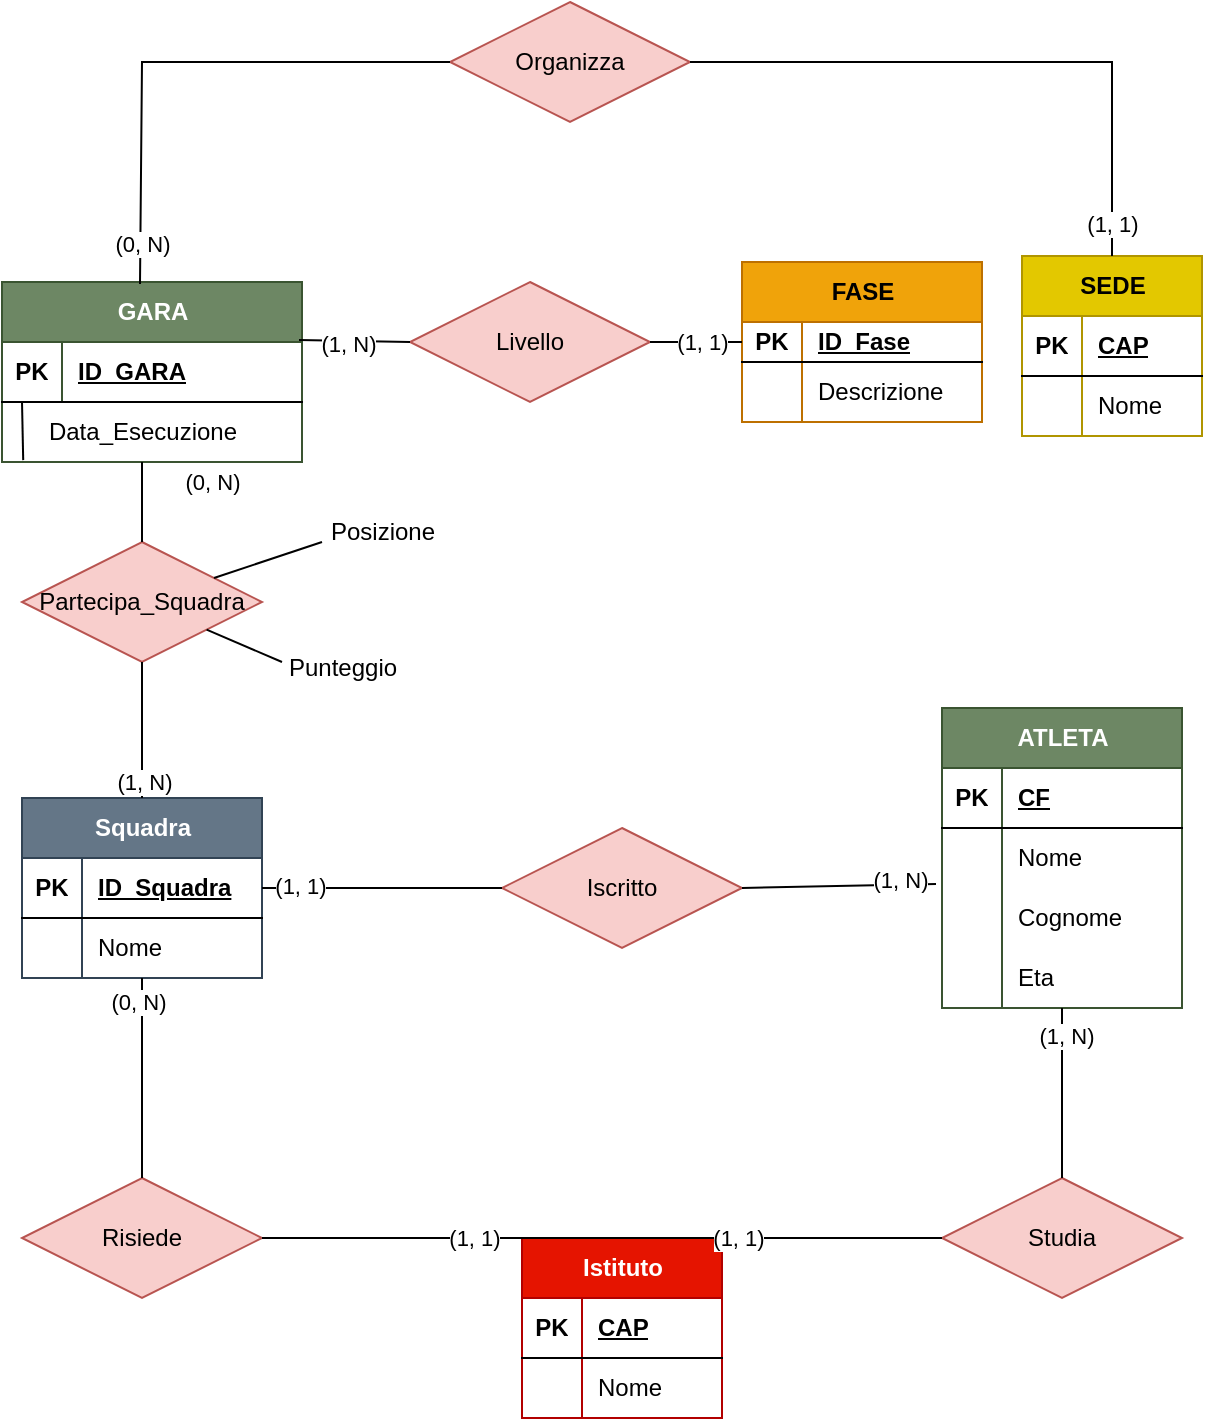 <mxfile version="21.1.5" type="device">
  <diagram name="Pagina-1" id="n_81Kr8v-70QzGCyNakk">
    <mxGraphModel dx="1674" dy="756" grid="1" gridSize="10" guides="1" tooltips="1" connect="1" arrows="1" fold="1" page="1" pageScale="1" pageWidth="827" pageHeight="1169" math="0" shadow="0">
      <root>
        <mxCell id="0" />
        <mxCell id="1" parent="0" />
        <object label="GARA" id="CdxYsJt-IhH9c06M_jOu-1">
          <mxCell style="shape=table;startSize=30;container=1;collapsible=1;childLayout=tableLayout;fixedRows=1;rowLines=0;fontStyle=1;align=center;resizeLast=1;html=1;fillColor=#6d8764;fontColor=#ffffff;strokeColor=#3A5431;" parent="1" vertex="1">
            <mxGeometry x="130" y="330" width="150" height="90" as="geometry">
              <mxRectangle x="150" y="330" width="80" height="30" as="alternateBounds" />
            </mxGeometry>
          </mxCell>
        </object>
        <mxCell id="CdxYsJt-IhH9c06M_jOu-2" value="" style="shape=tableRow;horizontal=0;startSize=0;swimlaneHead=0;swimlaneBody=0;fillColor=none;collapsible=0;dropTarget=0;points=[[0,0.5],[1,0.5]];portConstraint=eastwest;top=0;left=0;right=0;bottom=1;" parent="CdxYsJt-IhH9c06M_jOu-1" vertex="1">
          <mxGeometry y="30" width="150" height="30" as="geometry" />
        </mxCell>
        <mxCell id="CdxYsJt-IhH9c06M_jOu-3" value="PK" style="shape=partialRectangle;connectable=0;fillColor=none;top=0;left=0;bottom=0;right=0;fontStyle=1;overflow=hidden;whiteSpace=wrap;html=1;" parent="CdxYsJt-IhH9c06M_jOu-2" vertex="1">
          <mxGeometry width="30" height="30" as="geometry">
            <mxRectangle width="30" height="30" as="alternateBounds" />
          </mxGeometry>
        </mxCell>
        <mxCell id="CdxYsJt-IhH9c06M_jOu-4" value="ID_GARA" style="shape=partialRectangle;connectable=0;fillColor=none;top=0;left=0;bottom=0;right=0;align=left;spacingLeft=6;fontStyle=5;overflow=hidden;whiteSpace=wrap;html=1;" parent="CdxYsJt-IhH9c06M_jOu-2" vertex="1">
          <mxGeometry x="30" width="120" height="30" as="geometry">
            <mxRectangle width="120" height="30" as="alternateBounds" />
          </mxGeometry>
        </mxCell>
        <mxCell id="CdxYsJt-IhH9c06M_jOu-17" value="FASE" style="shape=table;startSize=30;container=1;collapsible=1;childLayout=tableLayout;fixedRows=1;rowLines=0;fontStyle=1;align=center;resizeLast=1;html=1;fillColor=#f0a30a;strokeColor=#BD7000;fontColor=#000000;" parent="1" vertex="1">
          <mxGeometry x="500" y="320" width="120" height="80" as="geometry">
            <mxRectangle x="370" y="300" width="70" height="30" as="alternateBounds" />
          </mxGeometry>
        </mxCell>
        <mxCell id="CdxYsJt-IhH9c06M_jOu-18" value="" style="shape=tableRow;horizontal=0;startSize=0;swimlaneHead=0;swimlaneBody=0;fillColor=none;collapsible=0;dropTarget=0;points=[[0,0.5],[1,0.5]];portConstraint=eastwest;top=0;left=0;right=0;bottom=1;" parent="CdxYsJt-IhH9c06M_jOu-17" vertex="1">
          <mxGeometry y="30" width="120" height="20" as="geometry" />
        </mxCell>
        <mxCell id="CdxYsJt-IhH9c06M_jOu-19" value="PK" style="shape=partialRectangle;connectable=0;fillColor=none;top=0;left=0;bottom=0;right=0;fontStyle=1;overflow=hidden;whiteSpace=wrap;html=1;" parent="CdxYsJt-IhH9c06M_jOu-18" vertex="1">
          <mxGeometry width="30" height="20" as="geometry">
            <mxRectangle width="30" height="20" as="alternateBounds" />
          </mxGeometry>
        </mxCell>
        <mxCell id="CdxYsJt-IhH9c06M_jOu-20" value="ID_Fase" style="shape=partialRectangle;connectable=0;fillColor=none;top=0;left=0;bottom=0;right=0;align=left;spacingLeft=6;fontStyle=5;overflow=hidden;whiteSpace=wrap;html=1;" parent="CdxYsJt-IhH9c06M_jOu-18" vertex="1">
          <mxGeometry x="30" width="90" height="20" as="geometry">
            <mxRectangle width="90" height="20" as="alternateBounds" />
          </mxGeometry>
        </mxCell>
        <mxCell id="CdxYsJt-IhH9c06M_jOu-21" value="" style="shape=tableRow;horizontal=0;startSize=0;swimlaneHead=0;swimlaneBody=0;fillColor=none;collapsible=0;dropTarget=0;points=[[0,0.5],[1,0.5]];portConstraint=eastwest;top=0;left=0;right=0;bottom=0;" parent="CdxYsJt-IhH9c06M_jOu-17" vertex="1">
          <mxGeometry y="50" width="120" height="30" as="geometry" />
        </mxCell>
        <mxCell id="CdxYsJt-IhH9c06M_jOu-22" value="" style="shape=partialRectangle;connectable=0;fillColor=none;top=0;left=0;bottom=0;right=0;editable=1;overflow=hidden;whiteSpace=wrap;html=1;" parent="CdxYsJt-IhH9c06M_jOu-21" vertex="1">
          <mxGeometry width="30" height="30" as="geometry">
            <mxRectangle width="30" height="30" as="alternateBounds" />
          </mxGeometry>
        </mxCell>
        <mxCell id="CdxYsJt-IhH9c06M_jOu-23" value="Descrizione" style="shape=partialRectangle;connectable=0;fillColor=none;top=0;left=0;bottom=0;right=0;align=left;spacingLeft=6;overflow=hidden;whiteSpace=wrap;html=1;" parent="CdxYsJt-IhH9c06M_jOu-21" vertex="1">
          <mxGeometry x="30" width="90" height="30" as="geometry">
            <mxRectangle width="90" height="30" as="alternateBounds" />
          </mxGeometry>
        </mxCell>
        <mxCell id="CdxYsJt-IhH9c06M_jOu-33" value="SEDE" style="shape=table;startSize=30;container=1;collapsible=1;childLayout=tableLayout;fixedRows=1;rowLines=0;fontStyle=1;align=center;resizeLast=1;html=1;fillColor=#e3c800;strokeColor=#B09500;fontColor=#000000;" parent="1" vertex="1">
          <mxGeometry x="640" y="317" width="90" height="90" as="geometry" />
        </mxCell>
        <mxCell id="CdxYsJt-IhH9c06M_jOu-34" value="" style="shape=tableRow;horizontal=0;startSize=0;swimlaneHead=0;swimlaneBody=0;fillColor=none;collapsible=0;dropTarget=0;points=[[0,0.5],[1,0.5]];portConstraint=eastwest;top=0;left=0;right=0;bottom=1;" parent="CdxYsJt-IhH9c06M_jOu-33" vertex="1">
          <mxGeometry y="30" width="90" height="30" as="geometry" />
        </mxCell>
        <mxCell id="CdxYsJt-IhH9c06M_jOu-35" value="PK" style="shape=partialRectangle;connectable=0;fillColor=none;top=0;left=0;bottom=0;right=0;fontStyle=1;overflow=hidden;whiteSpace=wrap;html=1;" parent="CdxYsJt-IhH9c06M_jOu-34" vertex="1">
          <mxGeometry width="30" height="30" as="geometry">
            <mxRectangle width="30" height="30" as="alternateBounds" />
          </mxGeometry>
        </mxCell>
        <mxCell id="CdxYsJt-IhH9c06M_jOu-36" value="CAP" style="shape=partialRectangle;connectable=0;fillColor=none;top=0;left=0;bottom=0;right=0;align=left;spacingLeft=6;fontStyle=5;overflow=hidden;whiteSpace=wrap;html=1;" parent="CdxYsJt-IhH9c06M_jOu-34" vertex="1">
          <mxGeometry x="30" width="60" height="30" as="geometry">
            <mxRectangle width="60" height="30" as="alternateBounds" />
          </mxGeometry>
        </mxCell>
        <mxCell id="CdxYsJt-IhH9c06M_jOu-37" value="" style="shape=tableRow;horizontal=0;startSize=0;swimlaneHead=0;swimlaneBody=0;fillColor=none;collapsible=0;dropTarget=0;points=[[0,0.5],[1,0.5]];portConstraint=eastwest;top=0;left=0;right=0;bottom=0;" parent="CdxYsJt-IhH9c06M_jOu-33" vertex="1">
          <mxGeometry y="60" width="90" height="30" as="geometry" />
        </mxCell>
        <mxCell id="CdxYsJt-IhH9c06M_jOu-38" value="" style="shape=partialRectangle;connectable=0;fillColor=none;top=0;left=0;bottom=0;right=0;editable=1;overflow=hidden;whiteSpace=wrap;html=1;" parent="CdxYsJt-IhH9c06M_jOu-37" vertex="1">
          <mxGeometry width="30" height="30" as="geometry">
            <mxRectangle width="30" height="30" as="alternateBounds" />
          </mxGeometry>
        </mxCell>
        <mxCell id="CdxYsJt-IhH9c06M_jOu-39" value="Nome" style="shape=partialRectangle;connectable=0;fillColor=none;top=0;left=0;bottom=0;right=0;align=left;spacingLeft=6;overflow=hidden;whiteSpace=wrap;html=1;" parent="CdxYsJt-IhH9c06M_jOu-37" vertex="1">
          <mxGeometry x="30" width="60" height="30" as="geometry">
            <mxRectangle width="60" height="30" as="alternateBounds" />
          </mxGeometry>
        </mxCell>
        <mxCell id="CdxYsJt-IhH9c06M_jOu-46" value="Squadra" style="shape=table;startSize=30;container=1;collapsible=1;childLayout=tableLayout;fixedRows=1;rowLines=0;fontStyle=1;align=center;resizeLast=1;html=1;fillColor=#647687;strokeColor=#314354;fontColor=#ffffff;" parent="1" vertex="1">
          <mxGeometry x="140" y="588" width="120" height="90" as="geometry" />
        </mxCell>
        <mxCell id="CdxYsJt-IhH9c06M_jOu-47" value="" style="shape=tableRow;horizontal=0;startSize=0;swimlaneHead=0;swimlaneBody=0;fillColor=none;collapsible=0;dropTarget=0;points=[[0,0.5],[1,0.5]];portConstraint=eastwest;top=0;left=0;right=0;bottom=1;" parent="CdxYsJt-IhH9c06M_jOu-46" vertex="1">
          <mxGeometry y="30" width="120" height="30" as="geometry" />
        </mxCell>
        <mxCell id="CdxYsJt-IhH9c06M_jOu-48" value="PK" style="shape=partialRectangle;connectable=0;fillColor=none;top=0;left=0;bottom=0;right=0;fontStyle=1;overflow=hidden;whiteSpace=wrap;html=1;" parent="CdxYsJt-IhH9c06M_jOu-47" vertex="1">
          <mxGeometry width="30" height="30" as="geometry">
            <mxRectangle width="30" height="30" as="alternateBounds" />
          </mxGeometry>
        </mxCell>
        <mxCell id="CdxYsJt-IhH9c06M_jOu-49" value="ID_Squadra" style="shape=partialRectangle;connectable=0;fillColor=none;top=0;left=0;bottom=0;right=0;align=left;spacingLeft=6;fontStyle=5;overflow=hidden;whiteSpace=wrap;html=1;" parent="CdxYsJt-IhH9c06M_jOu-47" vertex="1">
          <mxGeometry x="30" width="90" height="30" as="geometry">
            <mxRectangle width="90" height="30" as="alternateBounds" />
          </mxGeometry>
        </mxCell>
        <mxCell id="CdxYsJt-IhH9c06M_jOu-50" value="" style="shape=tableRow;horizontal=0;startSize=0;swimlaneHead=0;swimlaneBody=0;fillColor=none;collapsible=0;dropTarget=0;points=[[0,0.5],[1,0.5]];portConstraint=eastwest;top=0;left=0;right=0;bottom=0;" parent="CdxYsJt-IhH9c06M_jOu-46" vertex="1">
          <mxGeometry y="60" width="120" height="30" as="geometry" />
        </mxCell>
        <mxCell id="CdxYsJt-IhH9c06M_jOu-51" value="" style="shape=partialRectangle;connectable=0;fillColor=none;top=0;left=0;bottom=0;right=0;editable=1;overflow=hidden;whiteSpace=wrap;html=1;" parent="CdxYsJt-IhH9c06M_jOu-50" vertex="1">
          <mxGeometry width="30" height="30" as="geometry">
            <mxRectangle width="30" height="30" as="alternateBounds" />
          </mxGeometry>
        </mxCell>
        <mxCell id="CdxYsJt-IhH9c06M_jOu-52" value="Nome" style="shape=partialRectangle;connectable=0;fillColor=none;top=0;left=0;bottom=0;right=0;align=left;spacingLeft=6;overflow=hidden;whiteSpace=wrap;html=1;" parent="CdxYsJt-IhH9c06M_jOu-50" vertex="1">
          <mxGeometry x="30" width="90" height="30" as="geometry">
            <mxRectangle width="90" height="30" as="alternateBounds" />
          </mxGeometry>
        </mxCell>
        <mxCell id="CdxYsJt-IhH9c06M_jOu-59" value="Istituto" style="shape=table;startSize=30;container=1;collapsible=1;childLayout=tableLayout;fixedRows=1;rowLines=0;fontStyle=1;align=center;resizeLast=1;html=1;fillColor=#e51400;strokeColor=#B20000;fontColor=#ffffff;" parent="1" vertex="1">
          <mxGeometry x="390" y="808" width="100" height="90" as="geometry" />
        </mxCell>
        <mxCell id="CdxYsJt-IhH9c06M_jOu-60" value="" style="shape=tableRow;horizontal=0;startSize=0;swimlaneHead=0;swimlaneBody=0;fillColor=none;collapsible=0;dropTarget=0;points=[[0,0.5],[1,0.5]];portConstraint=eastwest;top=0;left=0;right=0;bottom=1;" parent="CdxYsJt-IhH9c06M_jOu-59" vertex="1">
          <mxGeometry y="30" width="100" height="30" as="geometry" />
        </mxCell>
        <mxCell id="CdxYsJt-IhH9c06M_jOu-61" value="PK" style="shape=partialRectangle;connectable=0;fillColor=none;top=0;left=0;bottom=0;right=0;fontStyle=1;overflow=hidden;whiteSpace=wrap;html=1;" parent="CdxYsJt-IhH9c06M_jOu-60" vertex="1">
          <mxGeometry width="30" height="30" as="geometry">
            <mxRectangle width="30" height="30" as="alternateBounds" />
          </mxGeometry>
        </mxCell>
        <mxCell id="CdxYsJt-IhH9c06M_jOu-62" value="CAP" style="shape=partialRectangle;connectable=0;fillColor=none;top=0;left=0;bottom=0;right=0;align=left;spacingLeft=6;fontStyle=5;overflow=hidden;whiteSpace=wrap;html=1;" parent="CdxYsJt-IhH9c06M_jOu-60" vertex="1">
          <mxGeometry x="30" width="70" height="30" as="geometry">
            <mxRectangle width="70" height="30" as="alternateBounds" />
          </mxGeometry>
        </mxCell>
        <mxCell id="CdxYsJt-IhH9c06M_jOu-63" value="" style="shape=tableRow;horizontal=0;startSize=0;swimlaneHead=0;swimlaneBody=0;fillColor=none;collapsible=0;dropTarget=0;points=[[0,0.5],[1,0.5]];portConstraint=eastwest;top=0;left=0;right=0;bottom=0;" parent="CdxYsJt-IhH9c06M_jOu-59" vertex="1">
          <mxGeometry y="60" width="100" height="30" as="geometry" />
        </mxCell>
        <mxCell id="CdxYsJt-IhH9c06M_jOu-64" value="" style="shape=partialRectangle;connectable=0;fillColor=none;top=0;left=0;bottom=0;right=0;editable=1;overflow=hidden;whiteSpace=wrap;html=1;" parent="CdxYsJt-IhH9c06M_jOu-63" vertex="1">
          <mxGeometry width="30" height="30" as="geometry">
            <mxRectangle width="30" height="30" as="alternateBounds" />
          </mxGeometry>
        </mxCell>
        <mxCell id="CdxYsJt-IhH9c06M_jOu-65" value="Nome" style="shape=partialRectangle;connectable=0;fillColor=none;top=0;left=0;bottom=0;right=0;align=left;spacingLeft=6;overflow=hidden;whiteSpace=wrap;html=1;" parent="CdxYsJt-IhH9c06M_jOu-63" vertex="1">
          <mxGeometry x="30" width="70" height="30" as="geometry">
            <mxRectangle width="70" height="30" as="alternateBounds" />
          </mxGeometry>
        </mxCell>
        <mxCell id="CdxYsJt-IhH9c06M_jOu-72" value="ATLETA" style="shape=table;startSize=30;container=1;collapsible=1;childLayout=tableLayout;fixedRows=1;rowLines=0;fontStyle=1;align=center;resizeLast=1;html=1;fillColor=#6d8764;strokeColor=#3A5431;fontColor=#ffffff;" parent="1" vertex="1">
          <mxGeometry x="600" y="543" width="120" height="150" as="geometry" />
        </mxCell>
        <mxCell id="CdxYsJt-IhH9c06M_jOu-73" value="" style="shape=tableRow;horizontal=0;startSize=0;swimlaneHead=0;swimlaneBody=0;fillColor=none;collapsible=0;dropTarget=0;points=[[0,0.5],[1,0.5]];portConstraint=eastwest;top=0;left=0;right=0;bottom=1;" parent="CdxYsJt-IhH9c06M_jOu-72" vertex="1">
          <mxGeometry y="30" width="120" height="30" as="geometry" />
        </mxCell>
        <mxCell id="CdxYsJt-IhH9c06M_jOu-74" value="PK" style="shape=partialRectangle;connectable=0;fillColor=none;top=0;left=0;bottom=0;right=0;fontStyle=1;overflow=hidden;whiteSpace=wrap;html=1;" parent="CdxYsJt-IhH9c06M_jOu-73" vertex="1">
          <mxGeometry width="30" height="30" as="geometry">
            <mxRectangle width="30" height="30" as="alternateBounds" />
          </mxGeometry>
        </mxCell>
        <mxCell id="CdxYsJt-IhH9c06M_jOu-75" value="CF" style="shape=partialRectangle;connectable=0;fillColor=none;top=0;left=0;bottom=0;right=0;align=left;spacingLeft=6;fontStyle=5;overflow=hidden;whiteSpace=wrap;html=1;" parent="CdxYsJt-IhH9c06M_jOu-73" vertex="1">
          <mxGeometry x="30" width="90" height="30" as="geometry">
            <mxRectangle width="90" height="30" as="alternateBounds" />
          </mxGeometry>
        </mxCell>
        <mxCell id="CdxYsJt-IhH9c06M_jOu-76" value="" style="shape=tableRow;horizontal=0;startSize=0;swimlaneHead=0;swimlaneBody=0;fillColor=none;collapsible=0;dropTarget=0;points=[[0,0.5],[1,0.5]];portConstraint=eastwest;top=0;left=0;right=0;bottom=0;" parent="CdxYsJt-IhH9c06M_jOu-72" vertex="1">
          <mxGeometry y="60" width="120" height="30" as="geometry" />
        </mxCell>
        <mxCell id="CdxYsJt-IhH9c06M_jOu-77" value="" style="shape=partialRectangle;connectable=0;fillColor=none;top=0;left=0;bottom=0;right=0;editable=1;overflow=hidden;whiteSpace=wrap;html=1;" parent="CdxYsJt-IhH9c06M_jOu-76" vertex="1">
          <mxGeometry width="30" height="30" as="geometry">
            <mxRectangle width="30" height="30" as="alternateBounds" />
          </mxGeometry>
        </mxCell>
        <mxCell id="CdxYsJt-IhH9c06M_jOu-78" value="Nome" style="shape=partialRectangle;connectable=0;fillColor=none;top=0;left=0;bottom=0;right=0;align=left;spacingLeft=6;overflow=hidden;whiteSpace=wrap;html=1;" parent="CdxYsJt-IhH9c06M_jOu-76" vertex="1">
          <mxGeometry x="30" width="90" height="30" as="geometry">
            <mxRectangle width="90" height="30" as="alternateBounds" />
          </mxGeometry>
        </mxCell>
        <mxCell id="CdxYsJt-IhH9c06M_jOu-79" value="" style="shape=tableRow;horizontal=0;startSize=0;swimlaneHead=0;swimlaneBody=0;fillColor=none;collapsible=0;dropTarget=0;points=[[0,0.5],[1,0.5]];portConstraint=eastwest;top=0;left=0;right=0;bottom=0;" parent="CdxYsJt-IhH9c06M_jOu-72" vertex="1">
          <mxGeometry y="90" width="120" height="30" as="geometry" />
        </mxCell>
        <mxCell id="CdxYsJt-IhH9c06M_jOu-80" value="" style="shape=partialRectangle;connectable=0;fillColor=none;top=0;left=0;bottom=0;right=0;editable=1;overflow=hidden;whiteSpace=wrap;html=1;" parent="CdxYsJt-IhH9c06M_jOu-79" vertex="1">
          <mxGeometry width="30" height="30" as="geometry">
            <mxRectangle width="30" height="30" as="alternateBounds" />
          </mxGeometry>
        </mxCell>
        <mxCell id="CdxYsJt-IhH9c06M_jOu-81" value="Cognome" style="shape=partialRectangle;connectable=0;fillColor=none;top=0;left=0;bottom=0;right=0;align=left;spacingLeft=6;overflow=hidden;whiteSpace=wrap;html=1;" parent="CdxYsJt-IhH9c06M_jOu-79" vertex="1">
          <mxGeometry x="30" width="90" height="30" as="geometry">
            <mxRectangle width="90" height="30" as="alternateBounds" />
          </mxGeometry>
        </mxCell>
        <mxCell id="CdxYsJt-IhH9c06M_jOu-82" value="" style="shape=tableRow;horizontal=0;startSize=0;swimlaneHead=0;swimlaneBody=0;fillColor=none;collapsible=0;dropTarget=0;points=[[0,0.5],[1,0.5]];portConstraint=eastwest;top=0;left=0;right=0;bottom=0;" parent="CdxYsJt-IhH9c06M_jOu-72" vertex="1">
          <mxGeometry y="120" width="120" height="30" as="geometry" />
        </mxCell>
        <mxCell id="CdxYsJt-IhH9c06M_jOu-83" value="" style="shape=partialRectangle;connectable=0;fillColor=none;top=0;left=0;bottom=0;right=0;editable=1;overflow=hidden;whiteSpace=wrap;html=1;" parent="CdxYsJt-IhH9c06M_jOu-82" vertex="1">
          <mxGeometry width="30" height="30" as="geometry">
            <mxRectangle width="30" height="30" as="alternateBounds" />
          </mxGeometry>
        </mxCell>
        <mxCell id="CdxYsJt-IhH9c06M_jOu-84" value="Eta" style="shape=partialRectangle;connectable=0;fillColor=none;top=0;left=0;bottom=0;right=0;align=left;spacingLeft=6;overflow=hidden;whiteSpace=wrap;html=1;" parent="CdxYsJt-IhH9c06M_jOu-82" vertex="1">
          <mxGeometry x="30" width="90" height="30" as="geometry">
            <mxRectangle width="90" height="30" as="alternateBounds" />
          </mxGeometry>
        </mxCell>
        <mxCell id="CdxYsJt-IhH9c06M_jOu-86" value="Partecipa_Squadra" style="shape=rhombus;perimeter=rhombusPerimeter;whiteSpace=wrap;html=1;align=center;fillColor=#f8cecc;strokeColor=#b85450;" parent="1" vertex="1">
          <mxGeometry x="140" y="460" width="120" height="60" as="geometry" />
        </mxCell>
        <mxCell id="CdxYsJt-IhH9c06M_jOu-87" value="Risiede" style="shape=rhombus;perimeter=rhombusPerimeter;whiteSpace=wrap;html=1;align=center;fillColor=#f8cecc;strokeColor=#b85450;" parent="1" vertex="1">
          <mxGeometry x="140" y="778" width="120" height="60" as="geometry" />
        </mxCell>
        <mxCell id="CdxYsJt-IhH9c06M_jOu-88" value="Studia" style="shape=rhombus;perimeter=rhombusPerimeter;whiteSpace=wrap;html=1;align=center;fillColor=#f8cecc;strokeColor=#b85450;" parent="1" vertex="1">
          <mxGeometry x="600" y="778" width="120" height="60" as="geometry" />
        </mxCell>
        <mxCell id="CdxYsJt-IhH9c06M_jOu-89" value="Organizza&lt;br&gt;" style="shape=rhombus;perimeter=rhombusPerimeter;whiteSpace=wrap;html=1;align=center;fillColor=#f8cecc;strokeColor=#b85450;" parent="1" vertex="1">
          <mxGeometry x="354" y="190" width="120" height="60" as="geometry" />
        </mxCell>
        <mxCell id="CdxYsJt-IhH9c06M_jOu-90" value="Livello" style="shape=rhombus;perimeter=rhombusPerimeter;whiteSpace=wrap;html=1;align=center;fillColor=#f8cecc;strokeColor=#b85450;" parent="1" vertex="1">
          <mxGeometry x="334" y="330" width="120" height="60" as="geometry" />
        </mxCell>
        <mxCell id="CdxYsJt-IhH9c06M_jOu-93" value="" style="endArrow=none;html=1;rounded=0;entryX=0;entryY=0.5;entryDx=0;entryDy=0;exitX=0.46;exitY=0.011;exitDx=0;exitDy=0;exitPerimeter=0;" parent="1" source="CdxYsJt-IhH9c06M_jOu-1" target="CdxYsJt-IhH9c06M_jOu-89" edge="1">
          <mxGeometry relative="1" as="geometry">
            <mxPoint x="200" y="320" as="sourcePoint" />
            <mxPoint x="370" y="300" as="targetPoint" />
            <Array as="points">
              <mxPoint x="200" y="220" />
            </Array>
          </mxGeometry>
        </mxCell>
        <mxCell id="CdxYsJt-IhH9c06M_jOu-97" value="(0, N)" style="edgeLabel;html=1;align=center;verticalAlign=middle;resizable=0;points=[];" parent="CdxYsJt-IhH9c06M_jOu-93" vertex="1" connectable="0">
          <mxGeometry x="-0.705" y="-2" relative="1" as="geometry">
            <mxPoint x="-2" y="19" as="offset" />
          </mxGeometry>
        </mxCell>
        <mxCell id="CdxYsJt-IhH9c06M_jOu-95" value="" style="endArrow=none;html=1;rounded=0;entryX=0.5;entryY=0;entryDx=0;entryDy=0;exitX=1;exitY=0.5;exitDx=0;exitDy=0;" parent="1" source="CdxYsJt-IhH9c06M_jOu-89" target="CdxYsJt-IhH9c06M_jOu-33" edge="1">
          <mxGeometry relative="1" as="geometry">
            <mxPoint x="550" y="220" as="sourcePoint" />
            <mxPoint x="710" y="220" as="targetPoint" />
            <Array as="points">
              <mxPoint x="685" y="220" />
            </Array>
          </mxGeometry>
        </mxCell>
        <mxCell id="CdxYsJt-IhH9c06M_jOu-96" value="(1, 1)" style="edgeLabel;html=1;align=center;verticalAlign=middle;resizable=0;points=[];rotation=0;" parent="CdxYsJt-IhH9c06M_jOu-95" vertex="1" connectable="0">
          <mxGeometry x="0.845" y="-1" relative="1" as="geometry">
            <mxPoint x="1" y="8" as="offset" />
          </mxGeometry>
        </mxCell>
        <mxCell id="CdxYsJt-IhH9c06M_jOu-98" value="" style="endArrow=none;html=1;rounded=0;entryX=0.5;entryY=0;entryDx=0;entryDy=0;" parent="1" target="CdxYsJt-IhH9c06M_jOu-86" edge="1">
          <mxGeometry relative="1" as="geometry">
            <mxPoint x="200" y="420" as="sourcePoint" />
            <mxPoint x="200" y="440" as="targetPoint" />
          </mxGeometry>
        </mxCell>
        <mxCell id="CdxYsJt-IhH9c06M_jOu-101" value="(0, N)" style="edgeLabel;html=1;align=center;verticalAlign=middle;resizable=0;points=[];" parent="CdxYsJt-IhH9c06M_jOu-98" vertex="1" connectable="0">
          <mxGeometry x="-0.608" y="3" relative="1" as="geometry">
            <mxPoint x="32" y="2" as="offset" />
          </mxGeometry>
        </mxCell>
        <mxCell id="CdxYsJt-IhH9c06M_jOu-99" value="" style="endArrow=none;html=1;rounded=0;exitX=0.5;exitY=1;exitDx=0;exitDy=0;" parent="1" source="CdxYsJt-IhH9c06M_jOu-86" target="CdxYsJt-IhH9c06M_jOu-46" edge="1">
          <mxGeometry relative="1" as="geometry">
            <mxPoint x="210" y="560" as="sourcePoint" />
            <mxPoint x="370" y="560" as="targetPoint" />
          </mxGeometry>
        </mxCell>
        <mxCell id="CdxYsJt-IhH9c06M_jOu-100" value="(1, N)" style="edgeLabel;html=1;align=center;verticalAlign=middle;resizable=0;points=[];" parent="CdxYsJt-IhH9c06M_jOu-99" vertex="1" connectable="0">
          <mxGeometry x="0.764" y="1" relative="1" as="geometry">
            <mxPoint as="offset" />
          </mxGeometry>
        </mxCell>
        <mxCell id="CdxYsJt-IhH9c06M_jOu-102" value="" style="endArrow=none;html=1;rounded=0;entryX=0.5;entryY=0;entryDx=0;entryDy=0;" parent="1" source="CdxYsJt-IhH9c06M_jOu-46" target="CdxYsJt-IhH9c06M_jOu-87" edge="1">
          <mxGeometry relative="1" as="geometry">
            <mxPoint x="180" y="728" as="sourcePoint" />
            <mxPoint x="340" y="728" as="targetPoint" />
          </mxGeometry>
        </mxCell>
        <mxCell id="CdxYsJt-IhH9c06M_jOu-105" value="(0, N)" style="edgeLabel;html=1;align=center;verticalAlign=middle;resizable=0;points=[];" parent="CdxYsJt-IhH9c06M_jOu-102" vertex="1" connectable="0">
          <mxGeometry x="-0.76" y="-2" relative="1" as="geometry">
            <mxPoint as="offset" />
          </mxGeometry>
        </mxCell>
        <mxCell id="CdxYsJt-IhH9c06M_jOu-103" value="" style="endArrow=none;html=1;rounded=0;exitX=1;exitY=0.5;exitDx=0;exitDy=0;entryX=0.5;entryY=0;entryDx=0;entryDy=0;" parent="1" source="CdxYsJt-IhH9c06M_jOu-87" target="CdxYsJt-IhH9c06M_jOu-59" edge="1">
          <mxGeometry relative="1" as="geometry">
            <mxPoint x="400" y="648" as="sourcePoint" />
            <mxPoint x="560" y="648" as="targetPoint" />
          </mxGeometry>
        </mxCell>
        <mxCell id="CdxYsJt-IhH9c06M_jOu-104" value="(1, 1)" style="edgeLabel;html=1;align=center;verticalAlign=middle;resizable=0;points=[];" parent="CdxYsJt-IhH9c06M_jOu-103" vertex="1" connectable="0">
          <mxGeometry x="0.178" y="-2" relative="1" as="geometry">
            <mxPoint y="-2" as="offset" />
          </mxGeometry>
        </mxCell>
        <mxCell id="CdxYsJt-IhH9c06M_jOu-106" value="" style="endArrow=none;html=1;rounded=0;exitX=0.5;exitY=0;exitDx=0;exitDy=0;entryX=0;entryY=0.5;entryDx=0;entryDy=0;" parent="1" source="CdxYsJt-IhH9c06M_jOu-59" target="CdxYsJt-IhH9c06M_jOu-88" edge="1">
          <mxGeometry relative="1" as="geometry">
            <mxPoint x="400" y="648" as="sourcePoint" />
            <mxPoint x="560" y="648" as="targetPoint" />
          </mxGeometry>
        </mxCell>
        <mxCell id="CdxYsJt-IhH9c06M_jOu-109" value="(1, 1)" style="edgeLabel;html=1;align=center;verticalAlign=middle;resizable=0;points=[];" parent="CdxYsJt-IhH9c06M_jOu-106" vertex="1" connectable="0">
          <mxGeometry x="-0.4" y="-1" relative="1" as="geometry">
            <mxPoint x="10" y="-1" as="offset" />
          </mxGeometry>
        </mxCell>
        <mxCell id="CdxYsJt-IhH9c06M_jOu-108" value="" style="endArrow=none;html=1;rounded=0;exitX=0.5;exitY=0;exitDx=0;exitDy=0;" parent="1" source="CdxYsJt-IhH9c06M_jOu-88" target="CdxYsJt-IhH9c06M_jOu-82" edge="1">
          <mxGeometry relative="1" as="geometry">
            <mxPoint x="360" y="648" as="sourcePoint" />
            <mxPoint x="480" y="618" as="targetPoint" />
          </mxGeometry>
        </mxCell>
        <mxCell id="CdxYsJt-IhH9c06M_jOu-110" value="(1, N)" style="edgeLabel;html=1;align=center;verticalAlign=middle;resizable=0;points=[];" parent="CdxYsJt-IhH9c06M_jOu-108" vertex="1" connectable="0">
          <mxGeometry x="0.671" y="-2" relative="1" as="geometry">
            <mxPoint as="offset" />
          </mxGeometry>
        </mxCell>
        <mxCell id="CdxYsJt-IhH9c06M_jOu-115" value="" style="endArrow=none;html=1;rounded=0;exitX=0.99;exitY=-0.033;exitDx=0;exitDy=0;exitPerimeter=0;entryX=0;entryY=0.5;entryDx=0;entryDy=0;" parent="1" source="CdxYsJt-IhH9c06M_jOu-2" target="CdxYsJt-IhH9c06M_jOu-90" edge="1">
          <mxGeometry relative="1" as="geometry">
            <mxPoint x="310" y="310" as="sourcePoint" />
            <mxPoint x="470" y="310" as="targetPoint" />
          </mxGeometry>
        </mxCell>
        <mxCell id="CdxYsJt-IhH9c06M_jOu-118" value="(1, N)" style="edgeLabel;html=1;align=center;verticalAlign=middle;resizable=0;points=[];" parent="CdxYsJt-IhH9c06M_jOu-115" vertex="1" connectable="0">
          <mxGeometry x="-0.465" y="-2" relative="1" as="geometry">
            <mxPoint x="9" y="-1" as="offset" />
          </mxGeometry>
        </mxCell>
        <mxCell id="CdxYsJt-IhH9c06M_jOu-116" value="" style="endArrow=none;html=1;rounded=0;exitX=1;exitY=0.5;exitDx=0;exitDy=0;" parent="1" source="CdxYsJt-IhH9c06M_jOu-90" target="CdxYsJt-IhH9c06M_jOu-17" edge="1">
          <mxGeometry relative="1" as="geometry">
            <mxPoint x="440" y="420" as="sourcePoint" />
            <mxPoint x="490" y="360" as="targetPoint" />
          </mxGeometry>
        </mxCell>
        <mxCell id="CdxYsJt-IhH9c06M_jOu-117" value="(1, 1)" style="edgeLabel;html=1;align=center;verticalAlign=middle;resizable=0;points=[];" parent="CdxYsJt-IhH9c06M_jOu-116" vertex="1" connectable="0">
          <mxGeometry x="0.435" y="-1" relative="1" as="geometry">
            <mxPoint x="-7" y="-1" as="offset" />
          </mxGeometry>
        </mxCell>
        <mxCell id="rlppSKCh-LJRLOiPGB1M-1" value="Iscritto" style="shape=rhombus;perimeter=rhombusPerimeter;whiteSpace=wrap;html=1;align=center;fillColor=#f8cecc;strokeColor=#b85450;" parent="1" vertex="1">
          <mxGeometry x="380" y="603" width="120" height="60" as="geometry" />
        </mxCell>
        <mxCell id="rlppSKCh-LJRLOiPGB1M-2" value="" style="endArrow=none;html=1;rounded=0;entryX=0;entryY=0.5;entryDx=0;entryDy=0;exitX=1;exitY=0.5;exitDx=0;exitDy=0;" parent="1" source="CdxYsJt-IhH9c06M_jOu-47" target="rlppSKCh-LJRLOiPGB1M-1" edge="1">
          <mxGeometry relative="1" as="geometry">
            <mxPoint x="330" y="580" as="sourcePoint" />
            <mxPoint x="490" y="580" as="targetPoint" />
          </mxGeometry>
        </mxCell>
        <mxCell id="rlppSKCh-LJRLOiPGB1M-4" value="(1, 1)" style="edgeLabel;html=1;align=center;verticalAlign=middle;resizable=0;points=[];" parent="rlppSKCh-LJRLOiPGB1M-2" vertex="1" connectable="0">
          <mxGeometry x="-0.683" y="1" relative="1" as="geometry">
            <mxPoint as="offset" />
          </mxGeometry>
        </mxCell>
        <mxCell id="rlppSKCh-LJRLOiPGB1M-3" value="" style="endArrow=none;html=1;rounded=0;entryX=1;entryY=0.5;entryDx=0;entryDy=0;exitX=-0.025;exitY=0.933;exitDx=0;exitDy=0;exitPerimeter=0;" parent="1" source="CdxYsJt-IhH9c06M_jOu-76" target="rlppSKCh-LJRLOiPGB1M-1" edge="1">
          <mxGeometry relative="1" as="geometry">
            <mxPoint x="330" y="580" as="sourcePoint" />
            <mxPoint x="490" y="580" as="targetPoint" />
          </mxGeometry>
        </mxCell>
        <mxCell id="rlppSKCh-LJRLOiPGB1M-5" value="(1, N)" style="edgeLabel;html=1;align=center;verticalAlign=middle;resizable=0;points=[];" parent="rlppSKCh-LJRLOiPGB1M-3" vertex="1" connectable="0">
          <mxGeometry x="-0.615" y="-3" relative="1" as="geometry">
            <mxPoint as="offset" />
          </mxGeometry>
        </mxCell>
        <mxCell id="rlppSKCh-LJRLOiPGB1M-7" value="" style="endArrow=none;html=1;rounded=0;" parent="1" source="CdxYsJt-IhH9c06M_jOu-86" edge="1">
          <mxGeometry relative="1" as="geometry">
            <mxPoint x="260" y="490" as="sourcePoint" />
            <mxPoint x="290" y="460" as="targetPoint" />
          </mxGeometry>
        </mxCell>
        <mxCell id="rlppSKCh-LJRLOiPGB1M-8" value="Posizione" style="text;html=1;align=center;verticalAlign=middle;resizable=0;points=[];autosize=1;strokeColor=none;fillColor=none;" parent="1" vertex="1">
          <mxGeometry x="280" y="440" width="80" height="30" as="geometry" />
        </mxCell>
        <mxCell id="rlppSKCh-LJRLOiPGB1M-9" value="" style="endArrow=none;html=1;rounded=0;" parent="1" source="CdxYsJt-IhH9c06M_jOu-86" edge="1">
          <mxGeometry relative="1" as="geometry">
            <mxPoint x="246" y="488" as="sourcePoint" />
            <mxPoint x="270" y="520" as="targetPoint" />
          </mxGeometry>
        </mxCell>
        <mxCell id="rlppSKCh-LJRLOiPGB1M-10" value="Punteggio" style="text;html=1;align=center;verticalAlign=middle;resizable=0;points=[];autosize=1;strokeColor=none;fillColor=none;" parent="1" vertex="1">
          <mxGeometry x="260" y="508" width="80" height="30" as="geometry" />
        </mxCell>
        <mxCell id="rlppSKCh-LJRLOiPGB1M-23" value="Data_Esecuzione" style="text;html=1;align=center;verticalAlign=middle;resizable=0;points=[];autosize=1;strokeColor=none;fillColor=none;" parent="1" vertex="1">
          <mxGeometry x="140" y="390" width="120" height="30" as="geometry" />
        </mxCell>
        <mxCell id="rlppSKCh-LJRLOiPGB1M-25" value="" style="endArrow=none;html=1;rounded=0;entryX=0;entryY=0;entryDx=0;entryDy=0;entryPerimeter=0;exitX=0.005;exitY=0.969;exitDx=0;exitDy=0;exitPerimeter=0;" parent="1" source="rlppSKCh-LJRLOiPGB1M-23" target="rlppSKCh-LJRLOiPGB1M-23" edge="1">
          <mxGeometry relative="1" as="geometry">
            <mxPoint x="80" y="280" as="sourcePoint" />
            <mxPoint x="240" y="280" as="targetPoint" />
          </mxGeometry>
        </mxCell>
      </root>
    </mxGraphModel>
  </diagram>
</mxfile>
